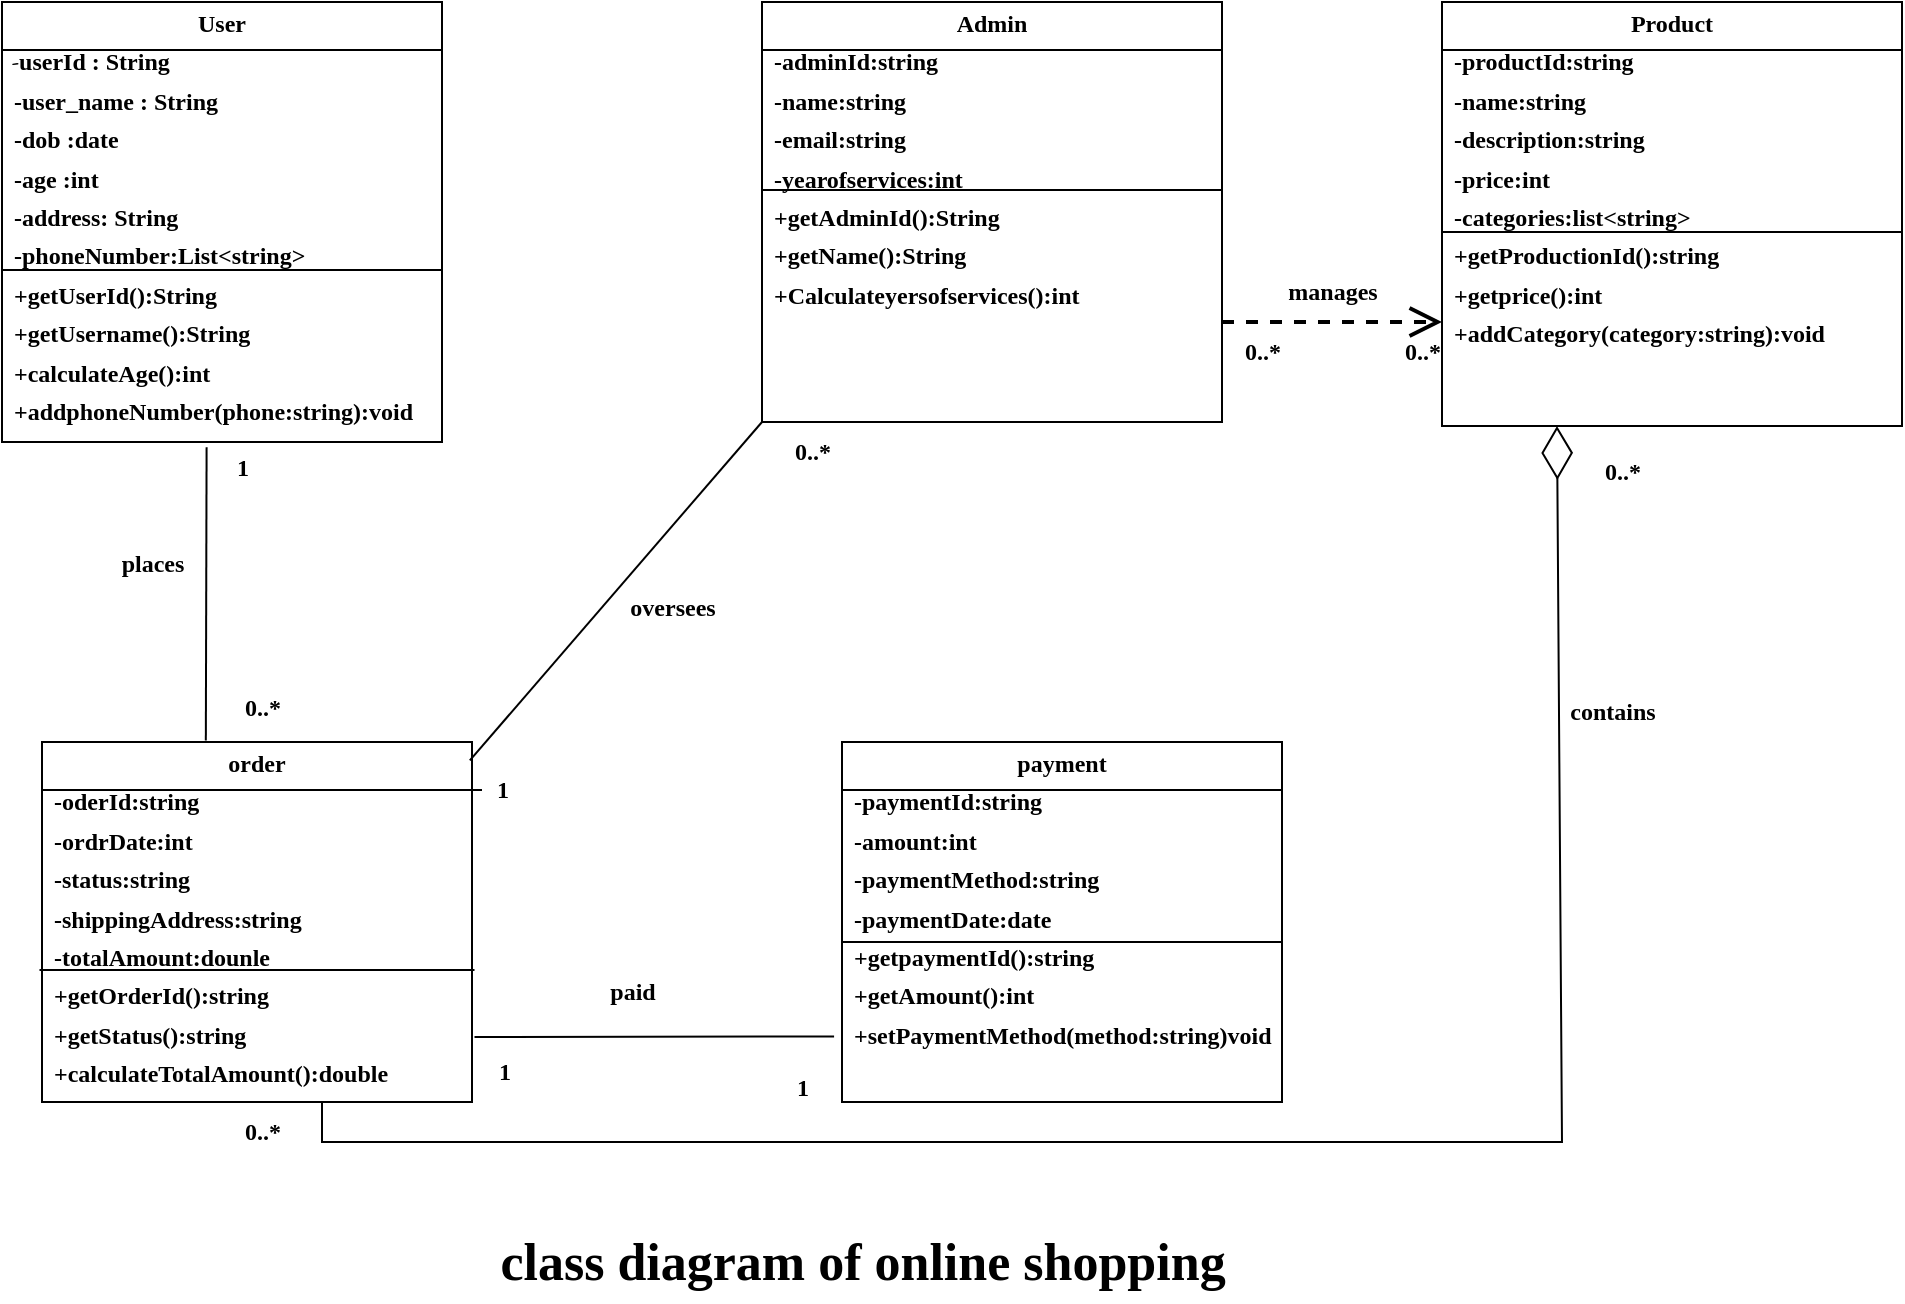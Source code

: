 <mxfile version="26.1.1">
  <diagram name="Page-1" id="AyjYVEUG-7r38SGrU3C5">
    <mxGraphModel dx="1500" dy="887" grid="1" gridSize="10" guides="1" tooltips="1" connect="1" arrows="1" fold="1" page="1" pageScale="1" pageWidth="850" pageHeight="1100" math="0" shadow="0">
      <root>
        <mxCell id="0" />
        <mxCell id="1" parent="0" />
        <mxCell id="CpdFMOi0TjaSbJOE9T3H-13" value="&lt;p style=&quot;text-align: center; margin: 4px 0px 0px;&quot;&gt;&lt;span style=&quot;background-color: transparent; color: light-dark(rgb(0, 0, 0), rgb(255, 255, 255));&quot;&gt;&lt;b&gt;&lt;font face=&quot;Times New Roman&quot;&gt;User&lt;/font&gt;&lt;/b&gt;&lt;/span&gt;&lt;/p&gt;&lt;p style=&quot;margin: 4px 0px 0px;&quot;&gt;&lt;span style=&quot;background-color: transparent; color: light-dark(rgb(0, 0, 0), rgb(255, 255, 255));&quot;&gt;&amp;nbsp;-&lt;b&gt;&lt;font face=&quot;Times New Roman&quot;&gt;userId : String&lt;/font&gt;&lt;/b&gt;&lt;/span&gt;&lt;/p&gt;&lt;p style=&quot;margin: 4px 0px 0px;&quot;&gt;&lt;span style=&quot;background-color: transparent; color: light-dark(rgb(0, 0, 0), rgb(255, 255, 255));&quot;&gt;&lt;b&gt;&lt;font face=&quot;Times New Roman&quot;&gt;&amp;nbsp; -user_name : String&lt;/font&gt;&lt;/b&gt;&lt;/span&gt;&lt;/p&gt;&lt;p style=&quot;margin: 4px 0px 0px;&quot;&gt;&lt;span style=&quot;background-color: transparent; color: light-dark(rgb(0, 0, 0), rgb(255, 255, 255));&quot;&gt;&lt;b&gt;&lt;font face=&quot;Times New Roman&quot;&gt;&amp;nbsp; -dob :date&lt;/font&gt;&lt;/b&gt;&lt;/span&gt;&lt;/p&gt;&lt;p style=&quot;margin: 4px 0px 0px;&quot;&gt;&lt;span style=&quot;background-color: transparent; color: light-dark(rgb(0, 0, 0), rgb(255, 255, 255));&quot;&gt;&lt;b&gt;&lt;font face=&quot;Times New Roman&quot;&gt;&amp;nbsp; -age :int&lt;/font&gt;&lt;/b&gt;&lt;/span&gt;&lt;/p&gt;&lt;p style=&quot;margin: 4px 0px 0px;&quot;&gt;&lt;font face=&quot;Times New Roman&quot;&gt;&lt;b&gt;&amp;nbsp; -address: String&lt;/b&gt;&lt;/font&gt;&lt;/p&gt;&lt;p style=&quot;margin: 4px 0px 0px;&quot;&gt;&lt;font face=&quot;Times New Roman&quot;&gt;&lt;b&gt;&amp;nbsp; -phoneNumber:List&amp;lt;string&amp;gt;&lt;/b&gt;&lt;/font&gt;&lt;/p&gt;&lt;p style=&quot;margin: 4px 0px 0px;&quot;&gt;&lt;font face=&quot;Times New Roman&quot;&gt;&lt;b&gt;&amp;nbsp; +getUserId():String&lt;/b&gt;&lt;/font&gt;&lt;/p&gt;&lt;p style=&quot;margin: 4px 0px 0px;&quot;&gt;&lt;font face=&quot;Times New Roman&quot;&gt;&lt;b&gt;&amp;nbsp; +getUsername():String&lt;/b&gt;&lt;/font&gt;&lt;/p&gt;&lt;p style=&quot;margin: 4px 0px 0px;&quot;&gt;&lt;font face=&quot;Times New Roman&quot;&gt;&lt;b&gt;&amp;nbsp; +calculateAge():int&lt;/b&gt;&lt;/font&gt;&lt;/p&gt;&lt;p style=&quot;margin: 4px 0px 0px;&quot;&gt;&lt;font face=&quot;Times New Roman&quot;&gt;&lt;b&gt;&amp;nbsp; +addphoneNumber(phone:string):void&lt;/b&gt;&lt;/font&gt;&lt;/p&gt;&lt;p style=&quot;text-align: justify; margin: 4px 0px 0px;&quot;&gt;&lt;font face=&quot;Times New Roman&quot;&gt;&lt;b&gt;&lt;br&gt;&lt;/b&gt;&lt;/font&gt;&lt;/p&gt;" style="verticalAlign=top;align=left;overflow=fill;html=1;whiteSpace=wrap;hachureGap=4;fontFamily=Architects Daughter;fontSource=https%3A%2F%2Ffonts.googleapis.com%2Fcss%3Ffamily%3DArchitects%2BDaughter;" vertex="1" parent="1">
          <mxGeometry x="20" y="70" width="220" height="220" as="geometry" />
        </mxCell>
        <mxCell id="CpdFMOi0TjaSbJOE9T3H-15" value="" style="line;strokeWidth=1;fillColor=none;align=left;verticalAlign=middle;spacingTop=-1;spacingLeft=3;spacingRight=3;rotatable=0;labelPosition=right;points=[];portConstraint=eastwest;strokeColor=inherit;hachureGap=4;fontFamily=Architects Daughter;fontSource=https%3A%2F%2Ffonts.googleapis.com%2Fcss%3Ffamily%3DArchitects%2BDaughter;" vertex="1" parent="1">
          <mxGeometry x="20" y="90" width="220" height="8" as="geometry" />
        </mxCell>
        <mxCell id="CpdFMOi0TjaSbJOE9T3H-16" value="" style="line;strokeWidth=1;fillColor=none;align=left;verticalAlign=middle;spacingTop=-1;spacingLeft=3;spacingRight=3;rotatable=0;labelPosition=right;points=[];portConstraint=eastwest;strokeColor=inherit;hachureGap=4;fontFamily=Architects Daughter;fontSource=https%3A%2F%2Ffonts.googleapis.com%2Fcss%3Ffamily%3DArchitects%2BDaughter;" vertex="1" parent="1">
          <mxGeometry x="20" y="200" width="220" height="8" as="geometry" />
        </mxCell>
        <mxCell id="CpdFMOi0TjaSbJOE9T3H-17" value="&lt;p style=&quot;text-align: center; margin: 4px 0px 0px;&quot;&gt;&lt;b&gt;&lt;font face=&quot;Times New Roman&quot;&gt;Admin&lt;/font&gt;&lt;/b&gt;&lt;/p&gt;&lt;p style=&quot;margin: 4px 0px 0px;&quot;&gt;&lt;b&gt;&lt;font face=&quot;Times New Roman&quot;&gt;&amp;nbsp; -adminId:string&lt;/font&gt;&lt;/b&gt;&lt;/p&gt;&lt;p style=&quot;margin: 4px 0px 0px;&quot;&gt;&lt;b&gt;&lt;font face=&quot;Times New Roman&quot;&gt;&amp;nbsp; -name:string&lt;/font&gt;&lt;/b&gt;&lt;/p&gt;&lt;p style=&quot;margin: 4px 0px 0px;&quot;&gt;&lt;font face=&quot;Times New Roman&quot;&gt;&lt;b&gt;&amp;nbsp; -email:string&lt;/b&gt;&lt;/font&gt;&lt;/p&gt;&lt;p style=&quot;margin: 4px 0px 0px;&quot;&gt;&lt;font face=&quot;Times New Roman&quot;&gt;&lt;b&gt;&amp;nbsp; -yearofservices:int&lt;/b&gt;&lt;/font&gt;&lt;/p&gt;&lt;p style=&quot;margin: 4px 0px 0px;&quot;&gt;&lt;font face=&quot;Times New Roman&quot;&gt;&lt;b&gt;&amp;nbsp; +getAdminId():String&lt;/b&gt;&lt;/font&gt;&lt;/p&gt;&lt;p style=&quot;margin: 4px 0px 0px;&quot;&gt;&lt;font face=&quot;Times New Roman&quot;&gt;&lt;b&gt;&amp;nbsp; +getName():String&lt;/b&gt;&lt;/font&gt;&lt;/p&gt;&lt;p style=&quot;margin: 4px 0px 0px;&quot;&gt;&lt;font face=&quot;Times New Roman&quot;&gt;&lt;b&gt;&amp;nbsp; +Calculateyersofservices():int&lt;/b&gt;&lt;/font&gt;&lt;/p&gt;" style="verticalAlign=top;align=left;overflow=fill;html=1;whiteSpace=wrap;hachureGap=4;fontFamily=Architects Daughter;fontSource=https%3A%2F%2Ffonts.googleapis.com%2Fcss%3Ffamily%3DArchitects%2BDaughter;" vertex="1" parent="1">
          <mxGeometry x="400" y="70" width="230" height="210" as="geometry" />
        </mxCell>
        <mxCell id="CpdFMOi0TjaSbJOE9T3H-19" value="" style="line;strokeWidth=1;fillColor=none;align=left;verticalAlign=middle;spacingTop=-1;spacingLeft=3;spacingRight=3;rotatable=0;labelPosition=right;points=[];portConstraint=eastwest;strokeColor=inherit;hachureGap=4;fontFamily=Architects Daughter;fontSource=https%3A%2F%2Ffonts.googleapis.com%2Fcss%3Ffamily%3DArchitects%2BDaughter;" vertex="1" parent="1">
          <mxGeometry x="400" y="160" width="230" height="8" as="geometry" />
        </mxCell>
        <mxCell id="CpdFMOi0TjaSbJOE9T3H-20" value="" style="line;strokeWidth=1;fillColor=none;align=left;verticalAlign=middle;spacingTop=-1;spacingLeft=3;spacingRight=3;rotatable=0;labelPosition=right;points=[];portConstraint=eastwest;strokeColor=inherit;hachureGap=4;fontFamily=Architects Daughter;fontSource=https%3A%2F%2Ffonts.googleapis.com%2Fcss%3Ffamily%3DArchitects%2BDaughter;" vertex="1" parent="1">
          <mxGeometry x="400" y="90" width="230" height="8" as="geometry" />
        </mxCell>
        <mxCell id="CpdFMOi0TjaSbJOE9T3H-21" value="&lt;p style=&quot;text-align: center; margin: 4px 0px 0px;&quot;&gt;&lt;font style=&quot;&quot; face=&quot;Times New Roman&quot;&gt;&lt;b style=&quot;&quot;&gt;Product&lt;/b&gt;&lt;/font&gt;&lt;/p&gt;&lt;p style=&quot;margin: 4px 0px 0px;&quot;&gt;&lt;font style=&quot;&quot; face=&quot;Times New Roman&quot;&gt;&lt;b style=&quot;&quot;&gt;&amp;nbsp; -productId:string&lt;/b&gt;&lt;/font&gt;&lt;/p&gt;&lt;p style=&quot;margin: 4px 0px 0px;&quot;&gt;&lt;font style=&quot;&quot; face=&quot;Times New Roman&quot;&gt;&lt;b style=&quot;&quot;&gt;&amp;nbsp; -name:string&lt;/b&gt;&lt;/font&gt;&lt;/p&gt;&lt;p style=&quot;margin: 4px 0px 0px;&quot;&gt;&lt;font style=&quot;&quot; face=&quot;Times New Roman&quot;&gt;&lt;b style=&quot;&quot;&gt;&amp;nbsp; -description:string&lt;/b&gt;&lt;/font&gt;&lt;/p&gt;&lt;p style=&quot;margin: 4px 0px 0px;&quot;&gt;&lt;font style=&quot;&quot; face=&quot;Times New Roman&quot;&gt;&lt;b style=&quot;&quot;&gt;&amp;nbsp; -price:int&lt;/b&gt;&lt;/font&gt;&lt;/p&gt;&lt;p style=&quot;margin: 4px 0px 0px;&quot;&gt;&lt;font style=&quot;&quot; face=&quot;Times New Roman&quot;&gt;&lt;b style=&quot;&quot;&gt;&amp;nbsp; -categories:list&amp;lt;string&amp;gt;&lt;/b&gt;&lt;/font&gt;&lt;/p&gt;&lt;p style=&quot;margin: 4px 0px 0px;&quot;&gt;&lt;font style=&quot;&quot; face=&quot;Times New Roman&quot;&gt;&lt;b style=&quot;&quot;&gt;&amp;nbsp; +getProductionId():string&lt;/b&gt;&lt;/font&gt;&lt;/p&gt;&lt;p style=&quot;margin: 4px 0px 0px;&quot;&gt;&lt;font style=&quot;&quot; face=&quot;Times New Roman&quot;&gt;&lt;b style=&quot;&quot;&gt;&amp;nbsp; +getprice():int&lt;/b&gt;&lt;/font&gt;&lt;/p&gt;&lt;p style=&quot;margin: 4px 0px 0px;&quot;&gt;&lt;font style=&quot;&quot; face=&quot;Times New Roman&quot;&gt;&lt;b style=&quot;&quot;&gt;&amp;nbsp; +addCategory(category:string):void&lt;/b&gt;&lt;/font&gt;&lt;/p&gt;&lt;p style=&quot;margin: 4px 0px 0px;&quot;&gt;&lt;i&gt;&lt;font face=&quot;Times New Roman&quot;&gt;&lt;b&gt;&lt;br&gt;&lt;/b&gt;&lt;/font&gt;&lt;/i&gt;&lt;/p&gt;" style="verticalAlign=top;align=left;overflow=fill;html=1;whiteSpace=wrap;hachureGap=4;fontFamily=Architects Daughter;fontSource=https%3A%2F%2Ffonts.googleapis.com%2Fcss%3Ffamily%3DArchitects%2BDaughter;" vertex="1" parent="1">
          <mxGeometry x="740" y="70" width="230" height="212" as="geometry" />
        </mxCell>
        <mxCell id="CpdFMOi0TjaSbJOE9T3H-22" value="" style="line;strokeWidth=1;fillColor=none;align=left;verticalAlign=middle;spacingTop=-1;spacingLeft=3;spacingRight=3;rotatable=0;labelPosition=right;points=[];portConstraint=eastwest;strokeColor=inherit;hachureGap=4;fontFamily=Architects Daughter;fontSource=https%3A%2F%2Ffonts.googleapis.com%2Fcss%3Ffamily%3DArchitects%2BDaughter;" vertex="1" parent="1">
          <mxGeometry x="740" y="150" width="230" height="70" as="geometry" />
        </mxCell>
        <mxCell id="CpdFMOi0TjaSbJOE9T3H-23" value="" style="line;strokeWidth=1;fillColor=none;align=left;verticalAlign=middle;spacingTop=-1;spacingLeft=3;spacingRight=3;rotatable=0;labelPosition=right;points=[];portConstraint=eastwest;strokeColor=inherit;hachureGap=4;fontFamily=Architects Daughter;fontSource=https%3A%2F%2Ffonts.googleapis.com%2Fcss%3Ffamily%3DArchitects%2BDaughter;" vertex="1" parent="1">
          <mxGeometry x="740" y="90" width="230" height="8" as="geometry" />
        </mxCell>
        <mxCell id="CpdFMOi0TjaSbJOE9T3H-24" value="&lt;p style=&quot;text-align: center; margin: 4px 0px 0px;&quot;&gt;&lt;b&gt;&lt;font face=&quot;Times New Roman&quot;&gt;order&lt;/font&gt;&lt;/b&gt;&lt;/p&gt;&lt;p style=&quot;margin: 4px 0px 0px;&quot;&gt;&lt;font face=&quot;Times New Roman&quot;&gt;&lt;b&gt;&amp;nbsp; -oderId:string&lt;/b&gt;&lt;/font&gt;&lt;/p&gt;&lt;p style=&quot;margin: 4px 0px 0px;&quot;&gt;&lt;font face=&quot;Times New Roman&quot;&gt;&lt;b&gt;&amp;nbsp; -ordrDate:int&lt;/b&gt;&lt;/font&gt;&lt;/p&gt;&lt;p style=&quot;margin: 4px 0px 0px;&quot;&gt;&lt;font face=&quot;Times New Roman&quot;&gt;&lt;b&gt;&amp;nbsp; -status:string&lt;/b&gt;&lt;/font&gt;&lt;/p&gt;&lt;p style=&quot;margin: 4px 0px 0px;&quot;&gt;&lt;font face=&quot;Times New Roman&quot;&gt;&lt;b&gt;&amp;nbsp; -shippingAddress:string&lt;/b&gt;&lt;/font&gt;&lt;/p&gt;&lt;p style=&quot;margin: 4px 0px 0px;&quot;&gt;&lt;font face=&quot;Times New Roman&quot;&gt;&lt;b&gt;&amp;nbsp; -totalAmount:dounle&lt;/b&gt;&lt;/font&gt;&lt;/p&gt;&lt;p style=&quot;margin: 4px 0px 0px;&quot;&gt;&lt;font face=&quot;Times New Roman&quot;&gt;&lt;b&gt;&amp;nbsp; +getOrderId():string&lt;/b&gt;&lt;/font&gt;&lt;/p&gt;&lt;p style=&quot;margin: 4px 0px 0px;&quot;&gt;&lt;font face=&quot;Times New Roman&quot;&gt;&lt;b&gt;&amp;nbsp; +getStatus():string&lt;/b&gt;&lt;/font&gt;&lt;/p&gt;&lt;p style=&quot;margin: 4px 0px 0px;&quot;&gt;&lt;font face=&quot;Times New Roman&quot;&gt;&lt;b&gt;&amp;nbsp; +calculateTotalAmount():double&lt;/b&gt;&lt;/font&gt;&lt;/p&gt;" style="verticalAlign=top;align=left;overflow=fill;html=1;whiteSpace=wrap;hachureGap=4;fontFamily=Architects Daughter;fontSource=https%3A%2F%2Ffonts.googleapis.com%2Fcss%3Ffamily%3DArchitects%2BDaughter;" vertex="1" parent="1">
          <mxGeometry x="40" y="440" width="215" height="180" as="geometry" />
        </mxCell>
        <mxCell id="CpdFMOi0TjaSbJOE9T3H-25" value="" style="line;strokeWidth=1;fillColor=none;align=left;verticalAlign=middle;spacingTop=-1;spacingLeft=3;spacingRight=3;rotatable=0;labelPosition=right;points=[];portConstraint=eastwest;strokeColor=inherit;hachureGap=4;fontFamily=Architects Daughter;fontSource=https%3A%2F%2Ffonts.googleapis.com%2Fcss%3Ffamily%3DArchitects%2BDaughter;" vertex="1" parent="1">
          <mxGeometry x="40" y="460" width="220" height="8" as="geometry" />
        </mxCell>
        <mxCell id="CpdFMOi0TjaSbJOE9T3H-27" value="" style="line;strokeWidth=1;fillColor=none;align=left;verticalAlign=middle;spacingTop=-1;spacingLeft=3;spacingRight=3;rotatable=0;labelPosition=right;points=[];portConstraint=eastwest;strokeColor=inherit;hachureGap=4;fontFamily=Architects Daughter;fontSource=https%3A%2F%2Ffonts.googleapis.com%2Fcss%3Ffamily%3DArchitects%2BDaughter;" vertex="1" parent="1">
          <mxGeometry x="38.75" y="550" width="217.5" height="8" as="geometry" />
        </mxCell>
        <mxCell id="CpdFMOi0TjaSbJOE9T3H-28" value="&lt;p style=&quot;text-align: center; margin: 4px 0px 0px;&quot;&gt;&lt;b&gt;&lt;font face=&quot;Times New Roman&quot;&gt;payment&lt;/font&gt;&lt;/b&gt;&lt;/p&gt;&lt;p style=&quot;margin: 4px 0px 0px;&quot;&gt;&lt;b&gt;&lt;font face=&quot;Times New Roman&quot;&gt;&amp;nbsp; -paymentId:string&lt;/font&gt;&lt;/b&gt;&lt;/p&gt;&lt;p style=&quot;margin: 4px 0px 0px;&quot;&gt;&lt;b&gt;&lt;font face=&quot;Times New Roman&quot;&gt;&amp;nbsp; -amount:int&lt;/font&gt;&lt;/b&gt;&lt;/p&gt;&lt;p style=&quot;margin: 4px 0px 0px;&quot;&gt;&lt;b&gt;&lt;font face=&quot;Times New Roman&quot;&gt;&amp;nbsp; -paymentMethod:string&lt;/font&gt;&lt;/b&gt;&lt;/p&gt;&lt;p style=&quot;margin: 4px 0px 0px;&quot;&gt;&lt;b&gt;&lt;font face=&quot;Times New Roman&quot;&gt;&amp;nbsp; -paymentDate:date&lt;/font&gt;&lt;/b&gt;&lt;/p&gt;&lt;p style=&quot;margin: 4px 0px 0px;&quot;&gt;&lt;b&gt;&lt;font face=&quot;Times New Roman&quot;&gt;&amp;nbsp; +getpaymentId():string&lt;/font&gt;&lt;/b&gt;&lt;/p&gt;&lt;p style=&quot;margin: 4px 0px 0px;&quot;&gt;&lt;b&gt;&lt;font face=&quot;Times New Roman&quot;&gt;&amp;nbsp; +getAmount():int&lt;/font&gt;&lt;/b&gt;&lt;/p&gt;&lt;p style=&quot;margin: 4px 0px 0px;&quot;&gt;&lt;b&gt;&lt;font face=&quot;Times New Roman&quot;&gt;&amp;nbsp; +setPaymentMethod(method:string)void&lt;/font&gt;&lt;/b&gt;&lt;/p&gt;" style="verticalAlign=top;align=left;overflow=fill;html=1;whiteSpace=wrap;hachureGap=4;fontFamily=Architects Daughter;fontSource=https%3A%2F%2Ffonts.googleapis.com%2Fcss%3Ffamily%3DArchitects%2BDaughter;" vertex="1" parent="1">
          <mxGeometry x="440" y="440" width="220" height="180" as="geometry" />
        </mxCell>
        <mxCell id="CpdFMOi0TjaSbJOE9T3H-29" value="" style="line;strokeWidth=1;fillColor=none;align=left;verticalAlign=middle;spacingTop=-1;spacingLeft=3;spacingRight=3;rotatable=0;labelPosition=right;points=[];portConstraint=eastwest;strokeColor=inherit;hachureGap=4;fontFamily=Architects Daughter;fontSource=https%3A%2F%2Ffonts.googleapis.com%2Fcss%3Ffamily%3DArchitects%2BDaughter;" vertex="1" parent="1">
          <mxGeometry x="440" y="460" width="220" height="8" as="geometry" />
        </mxCell>
        <mxCell id="CpdFMOi0TjaSbJOE9T3H-30" value="" style="line;strokeWidth=1;fillColor=none;align=left;verticalAlign=middle;spacingTop=-1;spacingLeft=3;spacingRight=3;rotatable=0;labelPosition=right;points=[];portConstraint=eastwest;strokeColor=inherit;hachureGap=4;fontFamily=Architects Daughter;fontSource=https%3A%2F%2Ffonts.googleapis.com%2Fcss%3Ffamily%3DArchitects%2BDaughter;" vertex="1" parent="1">
          <mxGeometry x="440" y="536" width="220" height="8" as="geometry" />
        </mxCell>
        <mxCell id="CpdFMOi0TjaSbJOE9T3H-32" value="" style="endArrow=none;html=1;rounded=0;hachureGap=4;fontFamily=Architects Daughter;fontSource=https%3A%2F%2Ffonts.googleapis.com%2Fcss%3Ffamily%3DArchitects%2BDaughter;exitX=0.465;exitY=1.012;exitDx=0;exitDy=0;exitPerimeter=0;entryX=0.381;entryY=-0.004;entryDx=0;entryDy=0;entryPerimeter=0;" edge="1" parent="1" source="CpdFMOi0TjaSbJOE9T3H-13" target="CpdFMOi0TjaSbJOE9T3H-24">
          <mxGeometry width="50" height="50" relative="1" as="geometry">
            <mxPoint x="500" y="370" as="sourcePoint" />
            <mxPoint x="122" y="340" as="targetPoint" />
          </mxGeometry>
        </mxCell>
        <mxCell id="CpdFMOi0TjaSbJOE9T3H-46" value="&lt;b&gt;&lt;font face=&quot;Times New Roman&quot;&gt;1&lt;/font&gt;&lt;/b&gt;" style="text;html=1;align=center;verticalAlign=middle;resizable=0;points=[];autosize=1;strokeColor=none;fillColor=none;fontFamily=Architects Daughter;fontSource=https%3A%2F%2Ffonts.googleapis.com%2Fcss%3Ffamily%3DArchitects%2BDaughter;" vertex="1" parent="1">
          <mxGeometry x="125" y="288" width="30" height="30" as="geometry" />
        </mxCell>
        <mxCell id="CpdFMOi0TjaSbJOE9T3H-51" value="&lt;font face=&quot;Times New Roman&quot;&gt;&lt;b&gt;0..*&lt;/b&gt;&lt;/font&gt;" style="text;html=1;align=center;verticalAlign=middle;resizable=0;points=[];autosize=1;strokeColor=none;fillColor=none;fontFamily=Architects Daughter;fontSource=https%3A%2F%2Ffonts.googleapis.com%2Fcss%3Ffamily%3DArchitects%2BDaughter;" vertex="1" parent="1">
          <mxGeometry x="405" y="280" width="40" height="30" as="geometry" />
        </mxCell>
        <mxCell id="CpdFMOi0TjaSbJOE9T3H-58" value="&lt;font face=&quot;Times New Roman&quot;&gt;&lt;b&gt;0..*&lt;/b&gt;&lt;/font&gt;" style="text;html=1;align=center;verticalAlign=middle;resizable=0;points=[];autosize=1;strokeColor=none;fillColor=none;fontFamily=Architects Daughter;fontSource=https%3A%2F%2Ffonts.googleapis.com%2Fcss%3Ffamily%3DArchitects%2BDaughter;" vertex="1" parent="1">
          <mxGeometry x="130" y="620" width="40" height="30" as="geometry" />
        </mxCell>
        <mxCell id="CpdFMOi0TjaSbJOE9T3H-60" value="&lt;b&gt;&lt;font face=&quot;Times New Roman&quot; style=&quot;font-size: 26px;&quot;&gt;class diagram of online shopping&lt;/font&gt;&lt;/b&gt;" style="text;html=1;align=center;verticalAlign=middle;resizable=0;points=[];autosize=1;strokeColor=none;fillColor=none;fontFamily=Architects Daughter;fontSource=https%3A%2F%2Ffonts.googleapis.com%2Fcss%3Ffamily%3DArchitects%2BDaughter;" vertex="1" parent="1">
          <mxGeometry x="255" y="680" width="390" height="40" as="geometry" />
        </mxCell>
        <mxCell id="CpdFMOi0TjaSbJOE9T3H-61" value="&lt;b&gt;&lt;font face=&quot;Times New Roman&quot;&gt;0..*&lt;/font&gt;&lt;/b&gt;" style="text;html=1;align=center;verticalAlign=middle;resizable=0;points=[];autosize=1;strokeColor=none;fillColor=none;fontFamily=Architects Daughter;fontSource=https%3A%2F%2Ffonts.googleapis.com%2Fcss%3Ffamily%3DArchitects%2BDaughter;" vertex="1" parent="1">
          <mxGeometry x="130" y="408" width="40" height="30" as="geometry" />
        </mxCell>
        <mxCell id="CpdFMOi0TjaSbJOE9T3H-62" value="&lt;b&gt;&lt;font face=&quot;Times New Roman&quot;&gt;0..*&lt;/font&gt;&lt;/b&gt;" style="text;html=1;align=center;verticalAlign=middle;resizable=0;points=[];autosize=1;strokeColor=none;fillColor=none;fontFamily=Architects Daughter;fontSource=https%3A%2F%2Ffonts.googleapis.com%2Fcss%3Ffamily%3DArchitects%2BDaughter;" vertex="1" parent="1">
          <mxGeometry x="810" y="290" width="40" height="30" as="geometry" />
        </mxCell>
        <mxCell id="CpdFMOi0TjaSbJOE9T3H-63" value="&lt;b&gt;&lt;font face=&quot;Times New Roman&quot;&gt;0..*&lt;/font&gt;&lt;/b&gt;" style="text;html=1;align=center;verticalAlign=middle;resizable=0;points=[];autosize=1;strokeColor=none;fillColor=none;fontFamily=Architects Daughter;fontSource=https%3A%2F%2Ffonts.googleapis.com%2Fcss%3Ffamily%3DArchitects%2BDaughter;" vertex="1" parent="1">
          <mxGeometry x="630" y="230" width="40" height="30" as="geometry" />
        </mxCell>
        <mxCell id="CpdFMOi0TjaSbJOE9T3H-64" value="&lt;b&gt;&lt;font face=&quot;Times New Roman&quot;&gt;0..*&lt;/font&gt;&lt;/b&gt;" style="text;html=1;align=center;verticalAlign=middle;resizable=0;points=[];autosize=1;strokeColor=none;fillColor=none;fontFamily=Architects Daughter;fontSource=https%3A%2F%2Ffonts.googleapis.com%2Fcss%3Ffamily%3DArchitects%2BDaughter;" vertex="1" parent="1">
          <mxGeometry x="710" y="230" width="40" height="30" as="geometry" />
        </mxCell>
        <mxCell id="CpdFMOi0TjaSbJOE9T3H-67" value="" style="endArrow=none;html=1;rounded=0;hachureGap=4;fontFamily=Architects Daughter;fontSource=https%3A%2F%2Ffonts.googleapis.com%2Fcss%3Ffamily%3DArchitects%2BDaughter;entryX=-0.018;entryY=0.818;entryDx=0;entryDy=0;entryPerimeter=0;" edge="1" parent="1" target="CpdFMOi0TjaSbJOE9T3H-28">
          <mxGeometry relative="1" as="geometry">
            <mxPoint x="256.25" y="587.5" as="sourcePoint" />
            <mxPoint x="280" y="588" as="targetPoint" />
          </mxGeometry>
        </mxCell>
        <mxCell id="CpdFMOi0TjaSbJOE9T3H-68" value="&lt;b&gt;&lt;font face=&quot;Times New Roman&quot;&gt;1&lt;/font&gt;&lt;/b&gt;" style="text;html=1;align=center;verticalAlign=middle;resizable=0;points=[];autosize=1;strokeColor=none;fillColor=none;fontFamily=Architects Daughter;fontSource=https%3A%2F%2Ffonts.googleapis.com%2Fcss%3Ffamily%3DArchitects%2BDaughter;" vertex="1" parent="1">
          <mxGeometry x="256.25" y="590" width="30" height="30" as="geometry" />
        </mxCell>
        <mxCell id="CpdFMOi0TjaSbJOE9T3H-70" value="&lt;b&gt;&lt;font face=&quot;Times New Roman&quot;&gt;1&lt;/font&gt;&lt;/b&gt;" style="text;html=1;align=center;verticalAlign=middle;resizable=0;points=[];autosize=1;strokeColor=none;fillColor=none;fontFamily=Architects Daughter;fontSource=https%3A%2F%2Ffonts.googleapis.com%2Fcss%3Ffamily%3DArchitects%2BDaughter;" vertex="1" parent="1">
          <mxGeometry x="255" y="449" width="30" height="30" as="geometry" />
        </mxCell>
        <mxCell id="CpdFMOi0TjaSbJOE9T3H-72" value="" style="endArrow=open;endSize=12;dashed=1;html=1;rounded=0;hachureGap=4;fontFamily=Architects Daughter;fontSource=https%3A%2F%2Ffonts.googleapis.com%2Fcss%3Ffamily%3DArchitects%2BDaughter;strokeWidth=2;" edge="1" parent="1">
          <mxGeometry width="160" relative="1" as="geometry">
            <mxPoint x="630" y="230" as="sourcePoint" />
            <mxPoint x="740" y="230" as="targetPoint" />
          </mxGeometry>
        </mxCell>
        <mxCell id="CpdFMOi0TjaSbJOE9T3H-73" value="" style="endArrow=diamondThin;endFill=0;endSize=24;html=1;rounded=0;hachureGap=4;fontFamily=Architects Daughter;fontSource=https%3A%2F%2Ffonts.googleapis.com%2Fcss%3Ffamily%3DArchitects%2BDaughter;entryX=0.25;entryY=1;entryDx=0;entryDy=0;" edge="1" parent="1" target="CpdFMOi0TjaSbJOE9T3H-21">
          <mxGeometry width="160" relative="1" as="geometry">
            <mxPoint x="180" y="620" as="sourcePoint" />
            <mxPoint x="800" y="498" as="targetPoint" />
            <Array as="points">
              <mxPoint x="180" y="640" />
              <mxPoint x="800" y="640" />
            </Array>
          </mxGeometry>
        </mxCell>
        <mxCell id="CpdFMOi0TjaSbJOE9T3H-74" value="&lt;b&gt;&lt;font face=&quot;Times New Roman&quot;&gt;contains&lt;/font&gt;&lt;/b&gt;" style="text;html=1;align=center;verticalAlign=middle;resizable=0;points=[];autosize=1;strokeColor=none;fillColor=none;fontFamily=Architects Daughter;fontSource=https%3A%2F%2Ffonts.googleapis.com%2Fcss%3Ffamily%3DArchitects%2BDaughter;" vertex="1" parent="1">
          <mxGeometry x="790" y="410" width="70" height="30" as="geometry" />
        </mxCell>
        <mxCell id="CpdFMOi0TjaSbJOE9T3H-75" value="&lt;b&gt;&lt;font face=&quot;Times New Roman&quot;&gt;places&lt;/font&gt;&lt;/b&gt;" style="text;html=1;align=center;verticalAlign=middle;resizable=0;points=[];autosize=1;strokeColor=none;fillColor=none;fontFamily=Architects Daughter;fontSource=https%3A%2F%2Ffonts.googleapis.com%2Fcss%3Ffamily%3DArchitects%2BDaughter;" vertex="1" parent="1">
          <mxGeometry x="70" y="336" width="50" height="30" as="geometry" />
        </mxCell>
        <mxCell id="CpdFMOi0TjaSbJOE9T3H-77" value="" style="endArrow=none;html=1;rounded=0;hachureGap=4;fontFamily=Architects Daughter;fontSource=https%3A%2F%2Ffonts.googleapis.com%2Fcss%3Ffamily%3DArchitects%2BDaughter;entryX=0;entryY=1;entryDx=0;entryDy=0;exitX=0.995;exitY=0.051;exitDx=0;exitDy=0;exitPerimeter=0;" edge="1" parent="1" source="CpdFMOi0TjaSbJOE9T3H-24" target="CpdFMOi0TjaSbJOE9T3H-17">
          <mxGeometry width="50" height="50" relative="1" as="geometry">
            <mxPoint x="260" y="440" as="sourcePoint" />
            <mxPoint x="490" y="380" as="targetPoint" />
          </mxGeometry>
        </mxCell>
        <mxCell id="CpdFMOi0TjaSbJOE9T3H-78" value="&lt;b&gt;&lt;font face=&quot;Times New Roman&quot;&gt;oversees&lt;/font&gt;&lt;/b&gt;" style="text;html=1;align=center;verticalAlign=middle;resizable=0;points=[];autosize=1;strokeColor=none;fillColor=none;fontFamily=Architects Daughter;fontSource=https%3A%2F%2Ffonts.googleapis.com%2Fcss%3Ffamily%3DArchitects%2BDaughter;" vertex="1" parent="1">
          <mxGeometry x="320" y="358" width="70" height="30" as="geometry" />
        </mxCell>
        <mxCell id="CpdFMOi0TjaSbJOE9T3H-79" value="&lt;b&gt;&lt;font face=&quot;Times New Roman&quot;&gt;1&lt;/font&gt;&lt;/b&gt;" style="text;html=1;align=center;verticalAlign=middle;resizable=0;points=[];autosize=1;strokeColor=none;fillColor=none;fontFamily=Architects Daughter;fontSource=https%3A%2F%2Ffonts.googleapis.com%2Fcss%3Ffamily%3DArchitects%2BDaughter;" vertex="1" parent="1">
          <mxGeometry x="405" y="598" width="30" height="30" as="geometry" />
        </mxCell>
        <mxCell id="CpdFMOi0TjaSbJOE9T3H-80" value="&lt;b&gt;&lt;font face=&quot;Times New Roman&quot;&gt;paid&lt;/font&gt;&lt;/b&gt;" style="text;html=1;align=center;verticalAlign=middle;resizable=0;points=[];autosize=1;strokeColor=none;fillColor=none;fontFamily=Architects Daughter;fontSource=https%3A%2F%2Ffonts.googleapis.com%2Fcss%3Ffamily%3DArchitects%2BDaughter;" vertex="1" parent="1">
          <mxGeometry x="310" y="550" width="50" height="30" as="geometry" />
        </mxCell>
        <mxCell id="CpdFMOi0TjaSbJOE9T3H-83" value="&lt;b&gt;&lt;font face=&quot;Times New Roman&quot;&gt;manages&lt;/font&gt;&lt;/b&gt;" style="text;html=1;align=center;verticalAlign=middle;resizable=0;points=[];autosize=1;strokeColor=none;fillColor=none;fontFamily=Architects Daughter;fontSource=https%3A%2F%2Ffonts.googleapis.com%2Fcss%3Ffamily%3DArchitects%2BDaughter;" vertex="1" parent="1">
          <mxGeometry x="650" y="200" width="70" height="30" as="geometry" />
        </mxCell>
      </root>
    </mxGraphModel>
  </diagram>
</mxfile>
